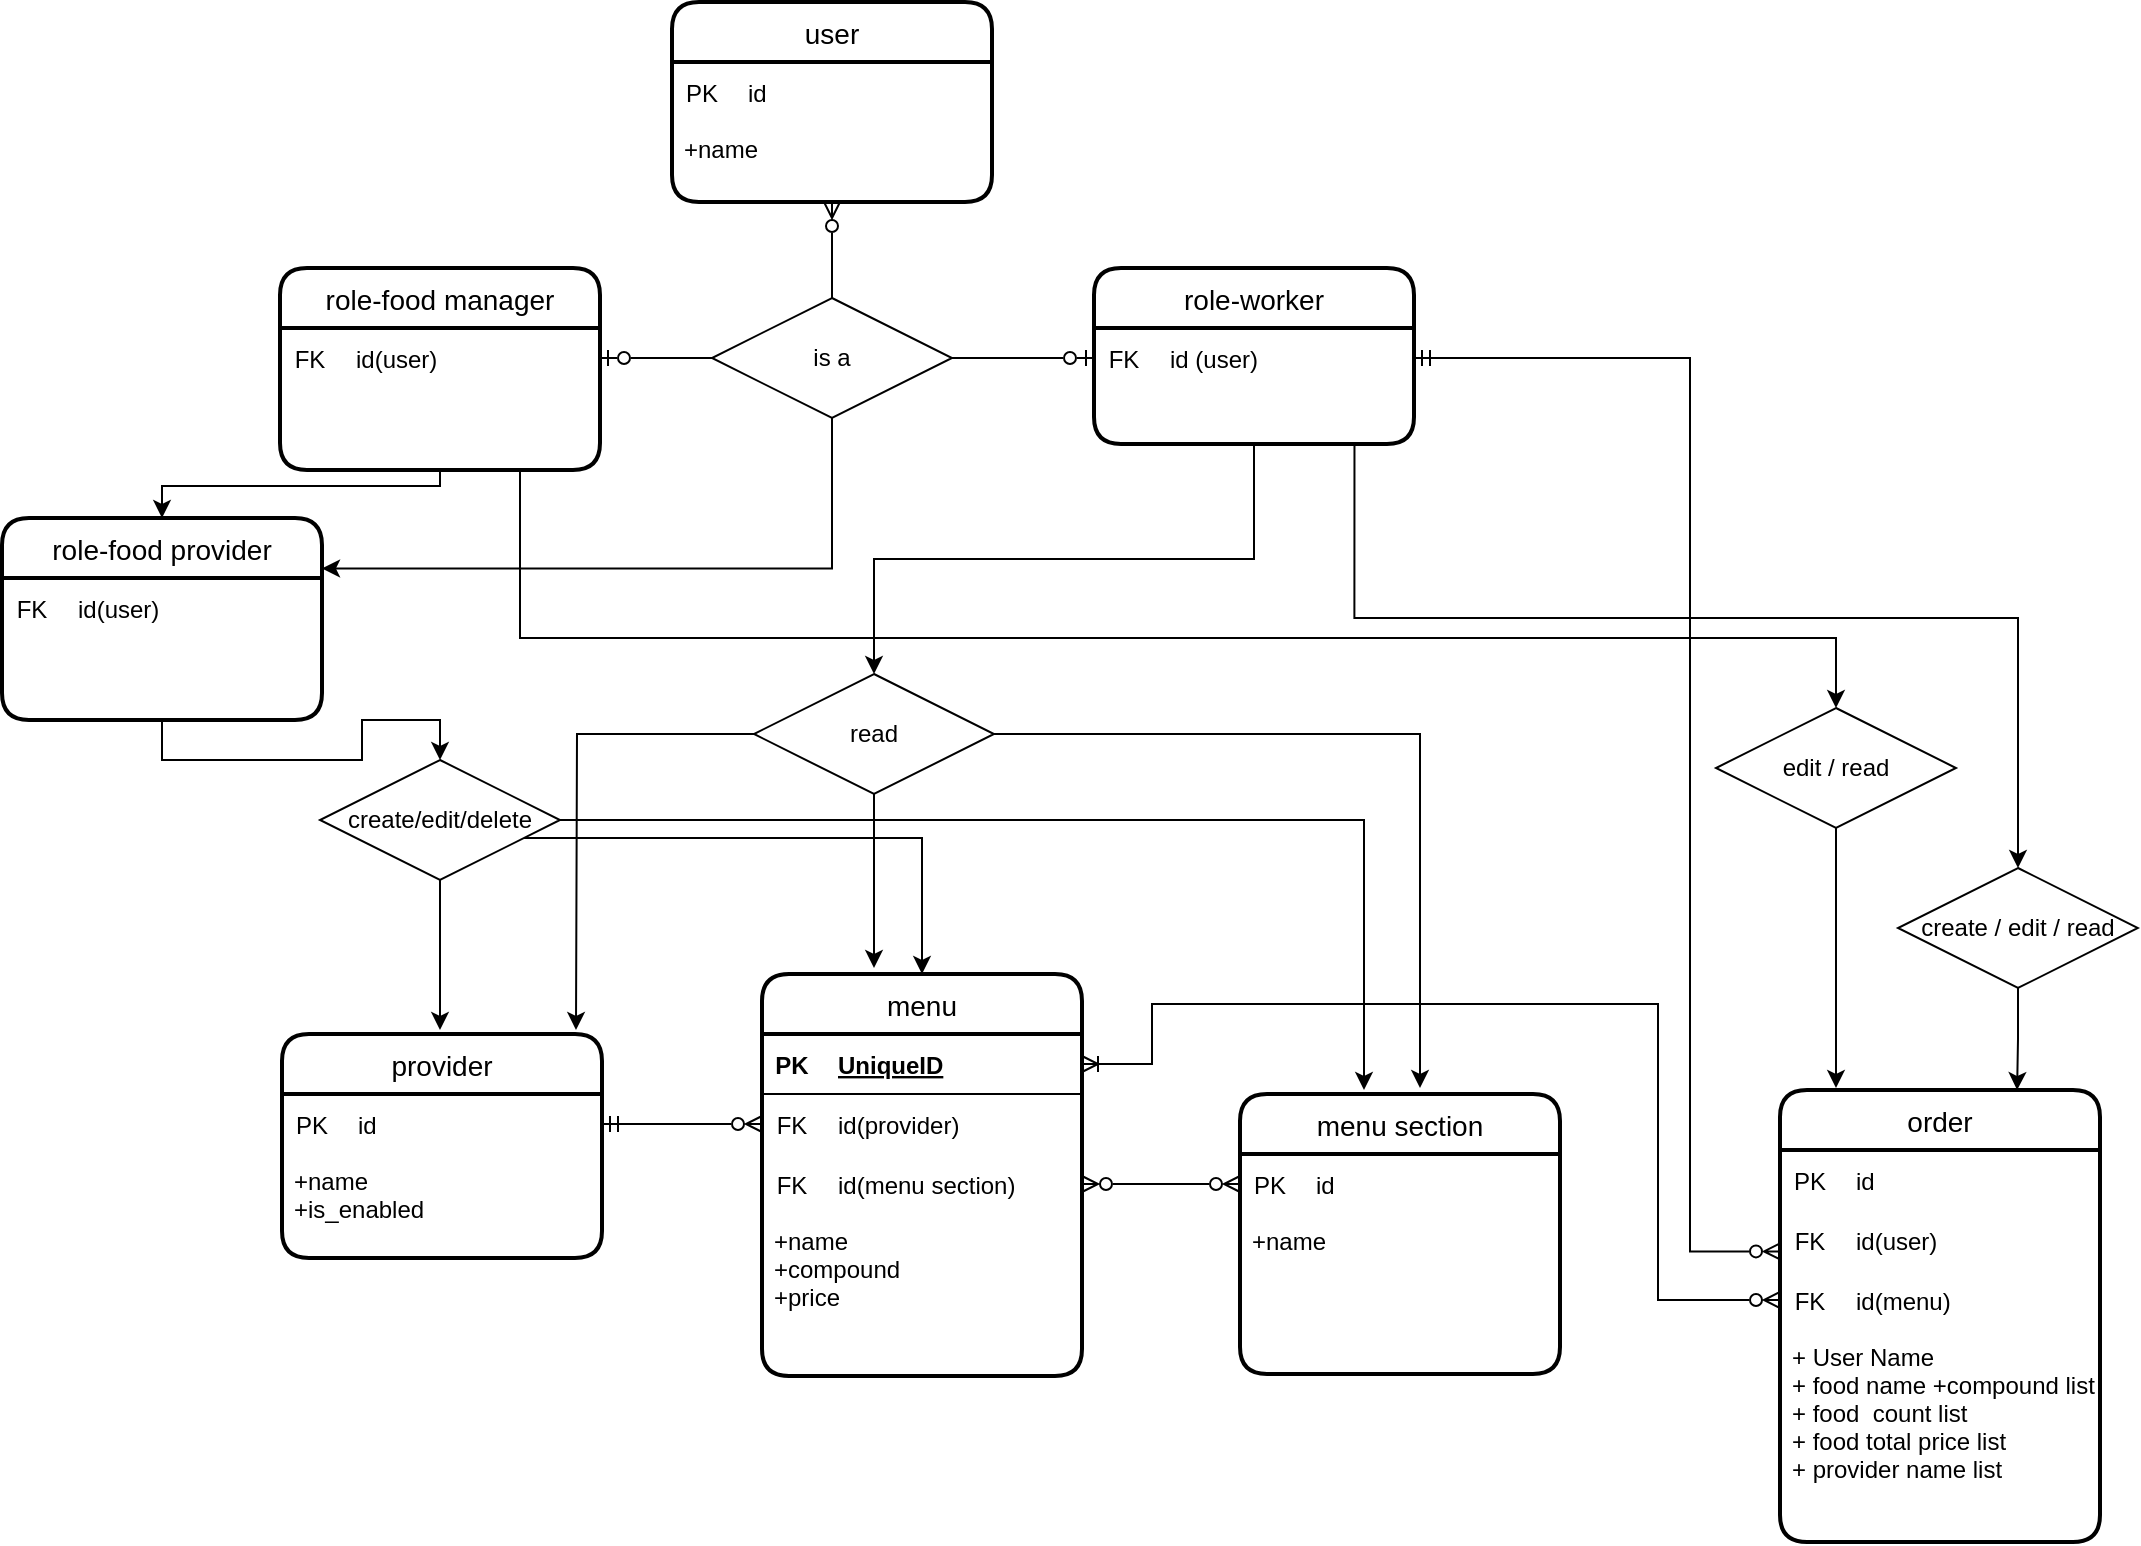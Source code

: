 <mxfile version="18.0.7" type="device" pages="2"><diagram id="kTgL36DwRjyc3EZMj9QC" name="ER-диаграмма"><mxGraphModel dx="1896" dy="777" grid="1" gridSize="1" guides="1" tooltips="1" connect="1" arrows="1" fold="1" page="1" pageScale="1" pageWidth="827" pageHeight="1169" math="0" shadow="0"><root><mxCell id="0"/><mxCell id="1" parent="0"/><mxCell id="ocjVYfCB_e3555gbpIXz-1" value="role-food manager" style="swimlane;childLayout=stackLayout;horizontal=1;startSize=30;horizontalStack=0;rounded=1;fontSize=14;fontStyle=0;strokeWidth=2;resizeParent=0;resizeLast=1;shadow=0;dashed=0;align=center;" vertex="1" parent="1"><mxGeometry x="69" y="167" width="160" height="101" as="geometry"/></mxCell><mxCell id="DS17o7PPaF6PeeNfps8q-46" value="" style="shape=table;startSize=0;container=1;collapsible=1;childLayout=tableLayout;fixedRows=1;rowLines=0;fontStyle=0;align=center;resizeLast=1;strokeColor=none;fillColor=none;collapsible=0;" vertex="1" parent="ocjVYfCB_e3555gbpIXz-1"><mxGeometry y="30" width="160" height="71" as="geometry"/></mxCell><mxCell id="DS17o7PPaF6PeeNfps8q-47" value="" style="shape=tableRow;horizontal=0;startSize=0;swimlaneHead=0;swimlaneBody=0;fillColor=none;collapsible=0;dropTarget=0;points=[[0,0.5],[1,0.5]];portConstraint=eastwest;top=0;left=0;right=0;bottom=0;" vertex="1" parent="DS17o7PPaF6PeeNfps8q-46"><mxGeometry width="160" height="30" as="geometry"/></mxCell><mxCell id="DS17o7PPaF6PeeNfps8q-48" value="FK" style="shape=partialRectangle;connectable=0;fillColor=none;top=0;left=0;bottom=0;right=0;fontStyle=0;overflow=hidden;" vertex="1" parent="DS17o7PPaF6PeeNfps8q-47"><mxGeometry width="30" height="30" as="geometry"><mxRectangle width="30" height="30" as="alternateBounds"/></mxGeometry></mxCell><mxCell id="DS17o7PPaF6PeeNfps8q-49" value="id(user)" style="shape=partialRectangle;connectable=0;fillColor=none;top=0;left=0;bottom=0;right=0;align=left;spacingLeft=6;fontStyle=0;overflow=hidden;" vertex="1" parent="DS17o7PPaF6PeeNfps8q-47"><mxGeometry x="30" width="130" height="30" as="geometry"><mxRectangle width="130" height="30" as="alternateBounds"/></mxGeometry></mxCell><mxCell id="k1TsM6K0pQ3c0yub6GZX-1" style="edgeStyle=orthogonalEdgeStyle;rounded=0;orthogonalLoop=1;jettySize=auto;html=1;exitX=0.5;exitY=1;exitDx=0;exitDy=0;startArrow=ERoneToMany;startFill=0;endArrow=ERoneToMany;endFill=0;" edge="1" parent="ocjVYfCB_e3555gbpIXz-1" source="DS17o7PPaF6PeeNfps8q-46" target="DS17o7PPaF6PeeNfps8q-46"><mxGeometry relative="1" as="geometry"/></mxCell><mxCell id="jzifA93lG0ThGA9PlRBO-1" value="provider" style="swimlane;childLayout=stackLayout;horizontal=1;startSize=30;horizontalStack=0;rounded=1;fontSize=14;fontStyle=0;strokeWidth=2;resizeParent=0;resizeLast=1;shadow=0;dashed=0;align=center;" vertex="1" parent="1"><mxGeometry x="70" y="550" width="160" height="112" as="geometry"><mxRectangle x="5" y="526" width="79" height="30" as="alternateBounds"/></mxGeometry></mxCell><mxCell id="DS17o7PPaF6PeeNfps8q-57" value="" style="shape=table;startSize=0;container=1;collapsible=1;childLayout=tableLayout;fixedRows=1;rowLines=0;fontStyle=0;align=center;resizeLast=1;strokeColor=none;fillColor=none;collapsible=0;" vertex="1" parent="jzifA93lG0ThGA9PlRBO-1"><mxGeometry y="30" width="160" height="30" as="geometry"/></mxCell><mxCell id="DS17o7PPaF6PeeNfps8q-58" value="" style="shape=tableRow;horizontal=0;startSize=0;swimlaneHead=0;swimlaneBody=0;fillColor=none;collapsible=0;dropTarget=0;points=[[0,0.5],[1,0.5]];portConstraint=eastwest;top=0;left=0;right=0;bottom=0;" vertex="1" parent="DS17o7PPaF6PeeNfps8q-57"><mxGeometry width="160" height="30" as="geometry"/></mxCell><mxCell id="DS17o7PPaF6PeeNfps8q-59" value="PK" style="shape=partialRectangle;connectable=0;fillColor=none;top=0;left=0;bottom=0;right=0;fontStyle=0;overflow=hidden;" vertex="1" parent="DS17o7PPaF6PeeNfps8q-58"><mxGeometry width="30" height="30" as="geometry"><mxRectangle width="30" height="30" as="alternateBounds"/></mxGeometry></mxCell><mxCell id="DS17o7PPaF6PeeNfps8q-60" value="id" style="shape=partialRectangle;connectable=0;fillColor=none;top=0;left=0;bottom=0;right=0;align=left;spacingLeft=6;fontStyle=0;overflow=hidden;" vertex="1" parent="DS17o7PPaF6PeeNfps8q-58"><mxGeometry x="30" width="130" height="30" as="geometry"><mxRectangle width="130" height="30" as="alternateBounds"/></mxGeometry></mxCell><mxCell id="jzifA93lG0ThGA9PlRBO-2" value="+name&#10;+is_enabled" style="align=left;strokeColor=none;fillColor=none;spacingLeft=4;fontSize=12;verticalAlign=top;resizable=0;rotatable=0;part=1;" vertex="1" parent="jzifA93lG0ThGA9PlRBO-1"><mxGeometry y="60" width="160" height="52" as="geometry"/></mxCell><mxCell id="uxyifRDOoZpc5VGaeLgm-1" value="menu" style="swimlane;childLayout=stackLayout;horizontal=1;startSize=30;horizontalStack=0;rounded=1;fontSize=14;fontStyle=0;strokeWidth=2;resizeParent=0;resizeLast=1;shadow=0;dashed=0;align=center;" vertex="1" parent="1"><mxGeometry x="310" y="520" width="160" height="201" as="geometry"><mxRectangle x="245" y="496" width="60" height="30" as="alternateBounds"/></mxGeometry></mxCell><mxCell id="XtHousZ2O06jOs6nW1Fr-1" value="" style="shape=table;startSize=0;container=1;collapsible=1;childLayout=tableLayout;fixedRows=1;rowLines=0;fontStyle=0;align=center;resizeLast=1;strokeColor=none;fillColor=none;collapsible=0;" vertex="1" parent="uxyifRDOoZpc5VGaeLgm-1"><mxGeometry y="30" width="160" height="30" as="geometry"/></mxCell><mxCell id="XtHousZ2O06jOs6nW1Fr-2" value="" style="shape=tableRow;horizontal=0;startSize=0;swimlaneHead=0;swimlaneBody=0;fillColor=none;collapsible=0;dropTarget=0;points=[[0,0.5],[1,0.5]];portConstraint=eastwest;top=0;left=0;right=0;bottom=1;" vertex="1" parent="XtHousZ2O06jOs6nW1Fr-1"><mxGeometry width="160" height="30" as="geometry"/></mxCell><mxCell id="XtHousZ2O06jOs6nW1Fr-3" value="PK" style="shape=partialRectangle;connectable=0;fillColor=none;top=0;left=0;bottom=0;right=0;fontStyle=1;overflow=hidden;" vertex="1" parent="XtHousZ2O06jOs6nW1Fr-2"><mxGeometry width="30" height="30" as="geometry"><mxRectangle width="30" height="30" as="alternateBounds"/></mxGeometry></mxCell><mxCell id="XtHousZ2O06jOs6nW1Fr-4" value="UniqueID" style="shape=partialRectangle;connectable=0;fillColor=none;top=0;left=0;bottom=0;right=0;align=left;spacingLeft=6;fontStyle=5;overflow=hidden;" vertex="1" parent="XtHousZ2O06jOs6nW1Fr-2"><mxGeometry x="30" width="130" height="30" as="geometry"><mxRectangle width="130" height="30" as="alternateBounds"/></mxGeometry></mxCell><mxCell id="DS17o7PPaF6PeeNfps8q-85" value="" style="shape=table;startSize=0;container=1;collapsible=1;childLayout=tableLayout;fixedRows=1;rowLines=0;fontStyle=0;align=center;resizeLast=1;strokeColor=none;fillColor=none;collapsible=0;" vertex="1" parent="uxyifRDOoZpc5VGaeLgm-1"><mxGeometry y="60" width="160" height="30" as="geometry"/></mxCell><mxCell id="DS17o7PPaF6PeeNfps8q-86" value="" style="shape=tableRow;horizontal=0;startSize=0;swimlaneHead=0;swimlaneBody=0;fillColor=none;collapsible=0;dropTarget=0;points=[[0,0.5],[1,0.5]];portConstraint=eastwest;top=0;left=0;right=0;bottom=0;" vertex="1" parent="DS17o7PPaF6PeeNfps8q-85"><mxGeometry width="160" height="30" as="geometry"/></mxCell><mxCell id="DS17o7PPaF6PeeNfps8q-87" value="FK" style="shape=partialRectangle;connectable=0;fillColor=none;top=0;left=0;bottom=0;right=0;fontStyle=0;overflow=hidden;" vertex="1" parent="DS17o7PPaF6PeeNfps8q-86"><mxGeometry width="30" height="30" as="geometry"><mxRectangle width="30" height="30" as="alternateBounds"/></mxGeometry></mxCell><mxCell id="DS17o7PPaF6PeeNfps8q-88" value="id(provider)" style="shape=partialRectangle;connectable=0;fillColor=none;top=0;left=0;bottom=0;right=0;align=left;spacingLeft=6;fontStyle=0;overflow=hidden;" vertex="1" parent="DS17o7PPaF6PeeNfps8q-86"><mxGeometry x="30" width="130" height="30" as="geometry"><mxRectangle width="130" height="30" as="alternateBounds"/></mxGeometry></mxCell><mxCell id="DS17o7PPaF6PeeNfps8q-122" value="" style="shape=table;startSize=0;container=1;collapsible=1;childLayout=tableLayout;fixedRows=1;rowLines=0;fontStyle=0;align=center;resizeLast=1;strokeColor=none;fillColor=none;collapsible=0;" vertex="1" parent="uxyifRDOoZpc5VGaeLgm-1"><mxGeometry y="90" width="160" height="30" as="geometry"/></mxCell><mxCell id="DS17o7PPaF6PeeNfps8q-123" value="" style="shape=tableRow;horizontal=0;startSize=0;swimlaneHead=0;swimlaneBody=0;fillColor=none;collapsible=0;dropTarget=0;points=[[0,0.5],[1,0.5]];portConstraint=eastwest;top=0;left=0;right=0;bottom=0;" vertex="1" parent="DS17o7PPaF6PeeNfps8q-122"><mxGeometry width="160" height="30" as="geometry"/></mxCell><mxCell id="DS17o7PPaF6PeeNfps8q-124" value="FK" style="shape=partialRectangle;connectable=0;fillColor=none;top=0;left=0;bottom=0;right=0;fontStyle=0;overflow=hidden;" vertex="1" parent="DS17o7PPaF6PeeNfps8q-123"><mxGeometry width="30" height="30" as="geometry"><mxRectangle width="30" height="30" as="alternateBounds"/></mxGeometry></mxCell><mxCell id="DS17o7PPaF6PeeNfps8q-125" value="id(menu section)" style="shape=partialRectangle;connectable=0;fillColor=none;top=0;left=0;bottom=0;right=0;align=left;spacingLeft=6;fontStyle=0;overflow=hidden;" vertex="1" parent="DS17o7PPaF6PeeNfps8q-123"><mxGeometry x="30" width="130" height="30" as="geometry"><mxRectangle width="130" height="30" as="alternateBounds"/></mxGeometry></mxCell><mxCell id="uxyifRDOoZpc5VGaeLgm-2" value="+name&#10;+compound&#10;+price" style="align=left;strokeColor=none;fillColor=none;spacingLeft=4;fontSize=12;verticalAlign=top;resizable=0;rotatable=0;part=1;" vertex="1" parent="uxyifRDOoZpc5VGaeLgm-1"><mxGeometry y="120" width="160" height="81" as="geometry"/></mxCell><mxCell id="_tFpnW7-DZFZW0-bOGO2-1" value="menu section" style="swimlane;childLayout=stackLayout;horizontal=1;startSize=30;horizontalStack=0;rounded=1;fontSize=14;fontStyle=0;strokeWidth=2;resizeParent=0;resizeLast=1;shadow=0;dashed=0;align=center;" vertex="1" parent="1"><mxGeometry x="549" y="580" width="160" height="140" as="geometry"/></mxCell><mxCell id="DS17o7PPaF6PeeNfps8q-99" value="" style="shape=table;startSize=0;container=1;collapsible=1;childLayout=tableLayout;fixedRows=1;rowLines=0;fontStyle=0;align=center;resizeLast=1;strokeColor=none;fillColor=none;collapsible=0;" vertex="1" parent="_tFpnW7-DZFZW0-bOGO2-1"><mxGeometry y="30" width="160" height="30" as="geometry"/></mxCell><mxCell id="DS17o7PPaF6PeeNfps8q-100" value="" style="shape=tableRow;horizontal=0;startSize=0;swimlaneHead=0;swimlaneBody=0;fillColor=none;collapsible=0;dropTarget=0;points=[[0,0.5],[1,0.5]];portConstraint=eastwest;top=0;left=0;right=0;bottom=0;" vertex="1" parent="DS17o7PPaF6PeeNfps8q-99"><mxGeometry width="160" height="30" as="geometry"/></mxCell><mxCell id="DS17o7PPaF6PeeNfps8q-101" value="PK" style="shape=partialRectangle;connectable=0;fillColor=none;top=0;left=0;bottom=0;right=0;fontStyle=0;overflow=hidden;" vertex="1" parent="DS17o7PPaF6PeeNfps8q-100"><mxGeometry width="30" height="30" as="geometry"><mxRectangle width="30" height="30" as="alternateBounds"/></mxGeometry></mxCell><mxCell id="DS17o7PPaF6PeeNfps8q-102" value="id" style="shape=partialRectangle;connectable=0;fillColor=none;top=0;left=0;bottom=0;right=0;align=left;spacingLeft=6;fontStyle=0;overflow=hidden;" vertex="1" parent="DS17o7PPaF6PeeNfps8q-100"><mxGeometry x="30" width="130" height="30" as="geometry"><mxRectangle width="130" height="30" as="alternateBounds"/></mxGeometry></mxCell><mxCell id="_tFpnW7-DZFZW0-bOGO2-2" value="+name" style="align=left;strokeColor=none;fillColor=none;spacingLeft=4;fontSize=12;verticalAlign=top;resizable=0;rotatable=0;part=1;" vertex="1" parent="_tFpnW7-DZFZW0-bOGO2-1"><mxGeometry y="60" width="160" height="80" as="geometry"/></mxCell><mxCell id="DS17o7PPaF6PeeNfps8q-1" value="user" style="swimlane;childLayout=stackLayout;horizontal=1;startSize=30;horizontalStack=0;rounded=1;fontSize=14;fontStyle=0;strokeWidth=2;resizeParent=0;resizeLast=1;shadow=0;dashed=0;align=center;" vertex="1" parent="1"><mxGeometry x="265" y="34" width="160" height="100" as="geometry"/></mxCell><mxCell id="DS17o7PPaF6PeeNfps8q-51" value="" style="shape=table;startSize=0;container=1;collapsible=1;childLayout=tableLayout;fixedRows=1;rowLines=0;fontStyle=0;align=center;resizeLast=1;strokeColor=none;fillColor=none;collapsible=0;" vertex="1" parent="DS17o7PPaF6PeeNfps8q-1"><mxGeometry y="30" width="160" height="30" as="geometry"/></mxCell><mxCell id="DS17o7PPaF6PeeNfps8q-52" value="" style="shape=tableRow;horizontal=0;startSize=0;swimlaneHead=0;swimlaneBody=0;fillColor=none;collapsible=0;dropTarget=0;points=[[0,0.5],[1,0.5]];portConstraint=eastwest;top=0;left=0;right=0;bottom=0;" vertex="1" parent="DS17o7PPaF6PeeNfps8q-51"><mxGeometry width="160" height="30" as="geometry"/></mxCell><mxCell id="DS17o7PPaF6PeeNfps8q-53" value="PK" style="shape=partialRectangle;connectable=0;fillColor=none;top=0;left=0;bottom=0;right=0;fontStyle=0;overflow=hidden;" vertex="1" parent="DS17o7PPaF6PeeNfps8q-52"><mxGeometry width="30" height="30" as="geometry"><mxRectangle width="30" height="30" as="alternateBounds"/></mxGeometry></mxCell><mxCell id="DS17o7PPaF6PeeNfps8q-54" value="id" style="shape=partialRectangle;connectable=0;fillColor=none;top=0;left=0;bottom=0;right=0;align=left;spacingLeft=6;fontStyle=0;overflow=hidden;" vertex="1" parent="DS17o7PPaF6PeeNfps8q-52"><mxGeometry x="30" width="130" height="30" as="geometry"><mxRectangle width="130" height="30" as="alternateBounds"/></mxGeometry></mxCell><mxCell id="DS17o7PPaF6PeeNfps8q-2" value="+name" style="align=left;strokeColor=none;fillColor=none;spacingLeft=4;fontSize=12;verticalAlign=top;resizable=0;rotatable=0;part=1;" vertex="1" parent="DS17o7PPaF6PeeNfps8q-1"><mxGeometry y="60" width="160" height="40" as="geometry"/></mxCell><mxCell id="DS17o7PPaF6PeeNfps8q-3" value="role-worker" style="swimlane;childLayout=stackLayout;horizontal=1;startSize=30;horizontalStack=0;rounded=1;fontSize=14;fontStyle=0;strokeWidth=2;resizeParent=0;resizeLast=1;shadow=0;dashed=0;align=center;" vertex="1" parent="1"><mxGeometry x="476" y="167" width="160" height="88" as="geometry"/></mxCell><mxCell id="DS17o7PPaF6PeeNfps8q-36" value="" style="shape=table;startSize=0;container=1;collapsible=1;childLayout=tableLayout;fixedRows=1;rowLines=0;fontStyle=0;align=center;resizeLast=1;strokeColor=none;fillColor=none;collapsible=0;" vertex="1" parent="DS17o7PPaF6PeeNfps8q-3"><mxGeometry y="30" width="160" height="58" as="geometry"/></mxCell><mxCell id="DS17o7PPaF6PeeNfps8q-37" value="" style="shape=tableRow;horizontal=0;startSize=0;swimlaneHead=0;swimlaneBody=0;fillColor=none;collapsible=0;dropTarget=0;points=[[0,0.5],[1,0.5]];portConstraint=eastwest;top=0;left=0;right=0;bottom=0;" vertex="1" parent="DS17o7PPaF6PeeNfps8q-36"><mxGeometry width="160" height="30" as="geometry"/></mxCell><mxCell id="DS17o7PPaF6PeeNfps8q-38" value="FK" style="shape=partialRectangle;connectable=0;fillColor=none;top=0;left=0;bottom=0;right=0;fontStyle=0;overflow=hidden;" vertex="1" parent="DS17o7PPaF6PeeNfps8q-37"><mxGeometry width="30" height="30" as="geometry"><mxRectangle width="30" height="30" as="alternateBounds"/></mxGeometry></mxCell><mxCell id="DS17o7PPaF6PeeNfps8q-39" value="id (user)" style="shape=partialRectangle;connectable=0;fillColor=none;top=0;left=0;bottom=0;right=0;align=left;spacingLeft=6;fontStyle=0;overflow=hidden;" vertex="1" parent="DS17o7PPaF6PeeNfps8q-37"><mxGeometry x="30" width="130" height="30" as="geometry"><mxRectangle width="130" height="30" as="alternateBounds"/></mxGeometry></mxCell><mxCell id="DS17o7PPaF6PeeNfps8q-76" style="edgeStyle=orthogonalEdgeStyle;rounded=0;orthogonalLoop=1;jettySize=auto;html=1;exitX=1;exitY=0.5;exitDx=0;exitDy=0;entryX=0;entryY=0.5;entryDx=0;entryDy=0;startArrow=none;startFill=0;endArrow=ERzeroToOne;endFill=0;" edge="1" parent="1" source="DS17o7PPaF6PeeNfps8q-74" target="DS17o7PPaF6PeeNfps8q-37"><mxGeometry relative="1" as="geometry"/></mxCell><mxCell id="DS17o7PPaF6PeeNfps8q-77" style="edgeStyle=orthogonalEdgeStyle;rounded=0;orthogonalLoop=1;jettySize=auto;html=1;exitX=0;exitY=0.5;exitDx=0;exitDy=0;entryX=1;entryY=0.5;entryDx=0;entryDy=0;startArrow=none;startFill=0;endArrow=ERzeroToOne;endFill=0;" edge="1" parent="1" source="DS17o7PPaF6PeeNfps8q-74" target="DS17o7PPaF6PeeNfps8q-47"><mxGeometry relative="1" as="geometry"/></mxCell><mxCell id="k1TsM6K0pQ3c0yub6GZX-19" style="edgeStyle=orthogonalEdgeStyle;rounded=0;orthogonalLoop=1;jettySize=auto;html=1;exitX=0.5;exitY=1;exitDx=0;exitDy=0;entryX=1;entryY=0.25;entryDx=0;entryDy=0;startArrow=none;startFill=0;endArrow=classic;endFill=1;" edge="1" parent="1" source="DS17o7PPaF6PeeNfps8q-74" target="k1TsM6K0pQ3c0yub6GZX-12"><mxGeometry relative="1" as="geometry"/></mxCell><mxCell id="DS17o7PPaF6PeeNfps8q-74" value="is a" style="shape=rhombus;perimeter=rhombusPerimeter;whiteSpace=wrap;html=1;align=center;" vertex="1" parent="1"><mxGeometry x="285" y="182" width="120" height="60" as="geometry"/></mxCell><mxCell id="DS17o7PPaF6PeeNfps8q-75" style="edgeStyle=orthogonalEdgeStyle;rounded=0;orthogonalLoop=1;jettySize=auto;html=1;exitX=0.5;exitY=1;exitDx=0;exitDy=0;entryX=0.5;entryY=0;entryDx=0;entryDy=0;startArrow=ERzeroToMany;startFill=0;endArrow=none;endFill=0;" edge="1" parent="1" source="DS17o7PPaF6PeeNfps8q-2" target="DS17o7PPaF6PeeNfps8q-74"><mxGeometry relative="1" as="geometry"/></mxCell><mxCell id="DS17o7PPaF6PeeNfps8q-94" style="edgeStyle=orthogonalEdgeStyle;rounded=0;orthogonalLoop=1;jettySize=auto;html=1;exitX=1;exitY=0.5;exitDx=0;exitDy=0;startArrow=ERmandOne;startFill=0;endArrow=ERzeroToMany;endFill=0;" edge="1" parent="1" source="DS17o7PPaF6PeeNfps8q-58" target="DS17o7PPaF6PeeNfps8q-86"><mxGeometry relative="1" as="geometry"/></mxCell><mxCell id="DS17o7PPaF6PeeNfps8q-126" style="edgeStyle=orthogonalEdgeStyle;rounded=0;orthogonalLoop=1;jettySize=auto;html=1;startArrow=ERzeroToMany;startFill=0;endArrow=ERzeroToMany;endFill=0;" edge="1" parent="1" source="DS17o7PPaF6PeeNfps8q-123" target="DS17o7PPaF6PeeNfps8q-100"><mxGeometry relative="1" as="geometry"/></mxCell><mxCell id="DS17o7PPaF6PeeNfps8q-131" style="edgeStyle=orthogonalEdgeStyle;rounded=0;orthogonalLoop=1;jettySize=auto;html=1;exitX=1;exitY=0.5;exitDx=0;exitDy=0;startArrow=none;startFill=0;endArrow=classic;endFill=1;" edge="1" parent="1" source="DS17o7PPaF6PeeNfps8q-129"><mxGeometry relative="1" as="geometry"><mxPoint x="611" y="578" as="targetPoint"/><Array as="points"><mxPoint x="611" y="443"/><mxPoint x="611" y="576"/></Array></mxGeometry></mxCell><mxCell id="DS17o7PPaF6PeeNfps8q-132" style="edgeStyle=orthogonalEdgeStyle;rounded=0;orthogonalLoop=1;jettySize=auto;html=1;exitX=0.5;exitY=1;exitDx=0;exitDy=0;startArrow=none;startFill=0;endArrow=classic;endFill=1;" edge="1" parent="1" source="DS17o7PPaF6PeeNfps8q-129"><mxGeometry relative="1" as="geometry"><mxPoint x="149" y="548" as="targetPoint"/></mxGeometry></mxCell><mxCell id="DS17o7PPaF6PeeNfps8q-133" style="edgeStyle=orthogonalEdgeStyle;rounded=0;orthogonalLoop=1;jettySize=auto;html=1;startArrow=none;startFill=0;endArrow=classic;endFill=1;" edge="1" parent="1" source="DS17o7PPaF6PeeNfps8q-129" target="uxyifRDOoZpc5VGaeLgm-1"><mxGeometry relative="1" as="geometry"><Array as="points"><mxPoint x="390" y="452"/></Array></mxGeometry></mxCell><mxCell id="DS17o7PPaF6PeeNfps8q-129" value="create/edit/delete" style="shape=rhombus;perimeter=rhombusPerimeter;whiteSpace=wrap;html=1;align=center;" vertex="1" parent="1"><mxGeometry x="89" y="413" width="120" height="60" as="geometry"/></mxCell><mxCell id="DS17o7PPaF6PeeNfps8q-130" style="edgeStyle=orthogonalEdgeStyle;rounded=0;orthogonalLoop=1;jettySize=auto;html=1;exitX=0.5;exitY=1;exitDx=0;exitDy=0;startArrow=none;startFill=0;endArrow=classic;endFill=1;" edge="1" parent="1" target="k1TsM6K0pQ3c0yub6GZX-12"><mxGeometry relative="1" as="geometry"><mxPoint x="149" y="268" as="sourcePoint"/><Array as="points"><mxPoint x="149" y="276"/><mxPoint x="10" y="276"/></Array></mxGeometry></mxCell><mxCell id="DS17o7PPaF6PeeNfps8q-136" style="edgeStyle=orthogonalEdgeStyle;rounded=0;orthogonalLoop=1;jettySize=auto;html=1;startArrow=none;startFill=0;endArrow=classic;endFill=1;" edge="1" parent="1" source="DS17o7PPaF6PeeNfps8q-134"><mxGeometry relative="1" as="geometry"><mxPoint x="217.0" y="548" as="targetPoint"/></mxGeometry></mxCell><mxCell id="DS17o7PPaF6PeeNfps8q-139" style="edgeStyle=orthogonalEdgeStyle;rounded=0;orthogonalLoop=1;jettySize=auto;html=1;exitX=1;exitY=0.5;exitDx=0;exitDy=0;startArrow=none;startFill=0;endArrow=classic;endFill=1;" edge="1" parent="1" source="DS17o7PPaF6PeeNfps8q-134"><mxGeometry relative="1" as="geometry"><mxPoint x="639" y="577" as="targetPoint"/><Array as="points"><mxPoint x="639" y="400"/></Array></mxGeometry></mxCell><mxCell id="DS17o7PPaF6PeeNfps8q-147" style="edgeStyle=orthogonalEdgeStyle;rounded=0;orthogonalLoop=1;jettySize=auto;html=1;exitX=0.5;exitY=1;exitDx=0;exitDy=0;startArrow=none;startFill=0;endArrow=classic;endFill=1;" edge="1" parent="1" source="DS17o7PPaF6PeeNfps8q-134"><mxGeometry relative="1" as="geometry"><mxPoint x="366" y="517" as="targetPoint"/></mxGeometry></mxCell><mxCell id="DS17o7PPaF6PeeNfps8q-134" value="read" style="shape=rhombus;perimeter=rhombusPerimeter;whiteSpace=wrap;html=1;align=center;" vertex="1" parent="1"><mxGeometry x="306" y="370" width="120" height="60" as="geometry"/></mxCell><mxCell id="DS17o7PPaF6PeeNfps8q-138" style="edgeStyle=orthogonalEdgeStyle;rounded=0;orthogonalLoop=1;jettySize=auto;html=1;exitX=0.5;exitY=1;exitDx=0;exitDy=0;entryX=0.5;entryY=0;entryDx=0;entryDy=0;startArrow=none;startFill=0;endArrow=classic;endFill=1;" edge="1" parent="1" source="DS17o7PPaF6PeeNfps8q-36" target="DS17o7PPaF6PeeNfps8q-134"><mxGeometry relative="1" as="geometry"/></mxCell><mxCell id="DS17o7PPaF6PeeNfps8q-140" value="order" style="swimlane;childLayout=stackLayout;horizontal=1;startSize=30;horizontalStack=0;rounded=1;fontSize=14;fontStyle=0;strokeWidth=2;resizeParent=0;resizeLast=1;shadow=0;dashed=0;align=center;" vertex="1" parent="1"><mxGeometry x="819" y="578" width="160" height="226" as="geometry"/></mxCell><mxCell id="DS17o7PPaF6PeeNfps8q-160" value="" style="shape=table;startSize=0;container=1;collapsible=1;childLayout=tableLayout;fixedRows=1;rowLines=0;fontStyle=0;align=center;resizeLast=1;strokeColor=none;fillColor=none;collapsible=0;" vertex="1" parent="DS17o7PPaF6PeeNfps8q-140"><mxGeometry y="30" width="160" height="30" as="geometry"/></mxCell><mxCell id="DS17o7PPaF6PeeNfps8q-161" value="" style="shape=tableRow;horizontal=0;startSize=0;swimlaneHead=0;swimlaneBody=0;fillColor=none;collapsible=0;dropTarget=0;points=[[0,0.5],[1,0.5]];portConstraint=eastwest;top=0;left=0;right=0;bottom=0;" vertex="1" parent="DS17o7PPaF6PeeNfps8q-160"><mxGeometry width="160" height="30" as="geometry"/></mxCell><mxCell id="DS17o7PPaF6PeeNfps8q-162" value="PK" style="shape=partialRectangle;connectable=0;fillColor=none;top=0;left=0;bottom=0;right=0;fontStyle=0;overflow=hidden;" vertex="1" parent="DS17o7PPaF6PeeNfps8q-161"><mxGeometry width="30" height="30" as="geometry"><mxRectangle width="30" height="30" as="alternateBounds"/></mxGeometry></mxCell><mxCell id="DS17o7PPaF6PeeNfps8q-163" value="id" style="shape=partialRectangle;connectable=0;fillColor=none;top=0;left=0;bottom=0;right=0;align=left;spacingLeft=6;fontStyle=0;overflow=hidden;" vertex="1" parent="DS17o7PPaF6PeeNfps8q-161"><mxGeometry x="30" width="130" height="30" as="geometry"><mxRectangle width="130" height="30" as="alternateBounds"/></mxGeometry></mxCell><mxCell id="DS17o7PPaF6PeeNfps8q-156" value="" style="shape=table;startSize=0;container=1;collapsible=1;childLayout=tableLayout;fixedRows=1;rowLines=0;fontStyle=0;align=center;resizeLast=1;strokeColor=none;fillColor=none;collapsible=0;" vertex="1" parent="DS17o7PPaF6PeeNfps8q-140"><mxGeometry y="60" width="160" height="30" as="geometry"/></mxCell><mxCell id="DS17o7PPaF6PeeNfps8q-157" value="" style="shape=tableRow;horizontal=0;startSize=0;swimlaneHead=0;swimlaneBody=0;fillColor=none;collapsible=0;dropTarget=0;points=[[0,0.5],[1,0.5]];portConstraint=eastwest;top=0;left=0;right=0;bottom=0;" vertex="1" parent="DS17o7PPaF6PeeNfps8q-156"><mxGeometry width="160" height="30" as="geometry"/></mxCell><mxCell id="DS17o7PPaF6PeeNfps8q-158" value="FK" style="shape=partialRectangle;connectable=0;fillColor=none;top=0;left=0;bottom=0;right=0;fontStyle=0;overflow=hidden;" vertex="1" parent="DS17o7PPaF6PeeNfps8q-157"><mxGeometry width="30" height="30" as="geometry"><mxRectangle width="30" height="30" as="alternateBounds"/></mxGeometry></mxCell><mxCell id="DS17o7PPaF6PeeNfps8q-159" value="id(user)" style="shape=partialRectangle;connectable=0;fillColor=none;top=0;left=0;bottom=0;right=0;align=left;spacingLeft=6;fontStyle=0;overflow=hidden;" vertex="1" parent="DS17o7PPaF6PeeNfps8q-157"><mxGeometry x="30" width="130" height="30" as="geometry"><mxRectangle width="130" height="30" as="alternateBounds"/></mxGeometry></mxCell><mxCell id="DS17o7PPaF6PeeNfps8q-152" value="" style="shape=table;startSize=0;container=1;collapsible=1;childLayout=tableLayout;fixedRows=1;rowLines=0;fontStyle=0;align=center;resizeLast=1;strokeColor=none;fillColor=none;collapsible=0;" vertex="1" parent="DS17o7PPaF6PeeNfps8q-140"><mxGeometry y="90" width="160" height="30" as="geometry"/></mxCell><mxCell id="DS17o7PPaF6PeeNfps8q-153" value="" style="shape=tableRow;horizontal=0;startSize=0;swimlaneHead=0;swimlaneBody=0;fillColor=none;collapsible=0;dropTarget=0;points=[[0,0.5],[1,0.5]];portConstraint=eastwest;top=0;left=0;right=0;bottom=0;" vertex="1" parent="DS17o7PPaF6PeeNfps8q-152"><mxGeometry width="160" height="30" as="geometry"/></mxCell><mxCell id="DS17o7PPaF6PeeNfps8q-154" value="FK" style="shape=partialRectangle;connectable=0;fillColor=none;top=0;left=0;bottom=0;right=0;fontStyle=0;overflow=hidden;" vertex="1" parent="DS17o7PPaF6PeeNfps8q-153"><mxGeometry width="30" height="30" as="geometry"><mxRectangle width="30" height="30" as="alternateBounds"/></mxGeometry></mxCell><mxCell id="DS17o7PPaF6PeeNfps8q-155" value="id(menu)" style="shape=partialRectangle;connectable=0;fillColor=none;top=0;left=0;bottom=0;right=0;align=left;spacingLeft=6;fontStyle=0;overflow=hidden;" vertex="1" parent="DS17o7PPaF6PeeNfps8q-153"><mxGeometry x="30" width="130" height="30" as="geometry"><mxRectangle width="130" height="30" as="alternateBounds"/></mxGeometry></mxCell><mxCell id="DS17o7PPaF6PeeNfps8q-141" value="+ User Name&#10;+ food name +compound list &#10;+ food  count list&#10;+ food total price list &#10;+ provider name list " style="align=left;strokeColor=none;fillColor=none;spacingLeft=4;fontSize=12;verticalAlign=top;resizable=0;rotatable=0;part=1;" vertex="1" parent="DS17o7PPaF6PeeNfps8q-140"><mxGeometry y="120" width="160" height="106" as="geometry"/></mxCell><mxCell id="DS17o7PPaF6PeeNfps8q-144" style="edgeStyle=orthogonalEdgeStyle;rounded=0;orthogonalLoop=1;jettySize=auto;html=1;startArrow=none;startFill=0;endArrow=classic;endFill=1;entryX=0.741;entryY=0;entryDx=0;entryDy=0;entryPerimeter=0;" edge="1" parent="1" source="DS17o7PPaF6PeeNfps8q-143" target="DS17o7PPaF6PeeNfps8q-140"><mxGeometry relative="1" as="geometry"/></mxCell><mxCell id="DS17o7PPaF6PeeNfps8q-143" value="create / edit / read" style="shape=rhombus;perimeter=rhombusPerimeter;whiteSpace=wrap;html=1;align=center;" vertex="1" parent="1"><mxGeometry x="878" y="467" width="120" height="60" as="geometry"/></mxCell><mxCell id="DS17o7PPaF6PeeNfps8q-145" style="edgeStyle=orthogonalEdgeStyle;rounded=0;orthogonalLoop=1;jettySize=auto;html=1;startArrow=none;startFill=0;endArrow=classic;endFill=1;exitX=0.814;exitY=0.995;exitDx=0;exitDy=0;exitPerimeter=0;entryX=0.5;entryY=0;entryDx=0;entryDy=0;" edge="1" parent="1" source="DS17o7PPaF6PeeNfps8q-36" target="DS17o7PPaF6PeeNfps8q-143"><mxGeometry relative="1" as="geometry"><mxPoint x="772" y="235" as="targetPoint"/><Array as="points"><mxPoint x="606" y="342"/><mxPoint x="938" y="342"/></Array></mxGeometry></mxCell><mxCell id="DS17o7PPaF6PeeNfps8q-146" style="edgeStyle=orthogonalEdgeStyle;rounded=0;orthogonalLoop=1;jettySize=auto;html=1;exitX=0.75;exitY=1;exitDx=0;exitDy=0;startArrow=none;startFill=0;endArrow=classic;endFill=1;entryX=0.5;entryY=0;entryDx=0;entryDy=0;" edge="1" parent="1" target="NhV_jrWq16eSD-C57Vft-1"><mxGeometry relative="1" as="geometry"><mxPoint x="189.0" y="268" as="sourcePoint"/><mxPoint x="938" y="467" as="targetPoint"/><Array as="points"><mxPoint x="189" y="352"/><mxPoint x="847" y="352"/></Array></mxGeometry></mxCell><mxCell id="DS17o7PPaF6PeeNfps8q-164" style="edgeStyle=orthogonalEdgeStyle;rounded=0;orthogonalLoop=1;jettySize=auto;html=1;entryX=0;entryY=0.69;entryDx=0;entryDy=0;entryPerimeter=0;startArrow=ERmandOne;startFill=0;endArrow=ERzeroToMany;endFill=0;" edge="1" parent="1" source="DS17o7PPaF6PeeNfps8q-37" target="DS17o7PPaF6PeeNfps8q-157"><mxGeometry relative="1" as="geometry"><Array as="points"><mxPoint x="774" y="212"/><mxPoint x="774" y="659"/></Array></mxGeometry></mxCell><mxCell id="NhV_jrWq16eSD-C57Vft-2" style="edgeStyle=orthogonalEdgeStyle;rounded=0;orthogonalLoop=1;jettySize=auto;html=1;startArrow=none;startFill=0;endArrow=classic;endFill=1;" edge="1" parent="1" source="NhV_jrWq16eSD-C57Vft-1"><mxGeometry relative="1" as="geometry"><mxPoint x="847" y="577" as="targetPoint"/></mxGeometry></mxCell><mxCell id="NhV_jrWq16eSD-C57Vft-1" value="edit / read" style="shape=rhombus;perimeter=rhombusPerimeter;whiteSpace=wrap;html=1;align=center;" vertex="1" parent="1"><mxGeometry x="787" y="387" width="120" height="60" as="geometry"/></mxCell><mxCell id="XtHousZ2O06jOs6nW1Fr-6" style="edgeStyle=orthogonalEdgeStyle;rounded=0;orthogonalLoop=1;jettySize=auto;html=1;entryX=0;entryY=0.5;entryDx=0;entryDy=0;startArrow=ERoneToMany;startFill=0;endArrow=ERzeroToMany;endFill=0;exitX=1;exitY=0.5;exitDx=0;exitDy=0;" edge="1" parent="1" source="XtHousZ2O06jOs6nW1Fr-2" target="DS17o7PPaF6PeeNfps8q-153"><mxGeometry relative="1" as="geometry"><Array as="points"><mxPoint x="505" y="565"/><mxPoint x="505" y="535"/><mxPoint x="758" y="535"/><mxPoint x="758" y="683"/></Array></mxGeometry></mxCell><mxCell id="k1TsM6K0pQ3c0yub6GZX-12" value="role-food provider" style="swimlane;childLayout=stackLayout;horizontal=1;startSize=30;horizontalStack=0;rounded=1;fontSize=14;fontStyle=0;strokeWidth=2;resizeParent=0;resizeLast=1;shadow=0;dashed=0;align=center;" vertex="1" parent="1"><mxGeometry x="-70" y="292" width="160" height="101" as="geometry"/></mxCell><mxCell id="k1TsM6K0pQ3c0yub6GZX-13" value="" style="shape=table;startSize=0;container=1;collapsible=1;childLayout=tableLayout;fixedRows=1;rowLines=0;fontStyle=0;align=center;resizeLast=1;strokeColor=none;fillColor=none;collapsible=0;" vertex="1" parent="k1TsM6K0pQ3c0yub6GZX-12"><mxGeometry y="30" width="160" height="71" as="geometry"/></mxCell><mxCell id="k1TsM6K0pQ3c0yub6GZX-14" value="" style="shape=tableRow;horizontal=0;startSize=0;swimlaneHead=0;swimlaneBody=0;fillColor=none;collapsible=0;dropTarget=0;points=[[0,0.5],[1,0.5]];portConstraint=eastwest;top=0;left=0;right=0;bottom=0;" vertex="1" parent="k1TsM6K0pQ3c0yub6GZX-13"><mxGeometry width="160" height="30" as="geometry"/></mxCell><mxCell id="k1TsM6K0pQ3c0yub6GZX-15" value="FK" style="shape=partialRectangle;connectable=0;fillColor=none;top=0;left=0;bottom=0;right=0;fontStyle=0;overflow=hidden;" vertex="1" parent="k1TsM6K0pQ3c0yub6GZX-14"><mxGeometry width="30" height="30" as="geometry"><mxRectangle width="30" height="30" as="alternateBounds"/></mxGeometry></mxCell><mxCell id="k1TsM6K0pQ3c0yub6GZX-16" value="id(user)" style="shape=partialRectangle;connectable=0;fillColor=none;top=0;left=0;bottom=0;right=0;align=left;spacingLeft=6;fontStyle=0;overflow=hidden;" vertex="1" parent="k1TsM6K0pQ3c0yub6GZX-14"><mxGeometry x="30" width="130" height="30" as="geometry"><mxRectangle width="130" height="30" as="alternateBounds"/></mxGeometry></mxCell><mxCell id="k1TsM6K0pQ3c0yub6GZX-17" style="edgeStyle=orthogonalEdgeStyle;rounded=0;orthogonalLoop=1;jettySize=auto;html=1;exitX=0.5;exitY=1;exitDx=0;exitDy=0;startArrow=ERoneToMany;startFill=0;endArrow=ERoneToMany;endFill=0;" edge="1" parent="k1TsM6K0pQ3c0yub6GZX-12" source="k1TsM6K0pQ3c0yub6GZX-13" target="k1TsM6K0pQ3c0yub6GZX-13"><mxGeometry relative="1" as="geometry"/></mxCell><mxCell id="k1TsM6K0pQ3c0yub6GZX-18" style="edgeStyle=orthogonalEdgeStyle;rounded=0;orthogonalLoop=1;jettySize=auto;html=1;entryX=0.5;entryY=0;entryDx=0;entryDy=0;startArrow=none;startFill=0;endArrow=classic;endFill=1;exitX=0.5;exitY=1;exitDx=0;exitDy=0;" edge="1" parent="1" source="k1TsM6K0pQ3c0yub6GZX-13" target="DS17o7PPaF6PeeNfps8q-129"><mxGeometry relative="1" as="geometry"/></mxCell></root></mxGraphModel></diagram><diagram id="767_2J-T8w1PAfQj8HOm" name="Таблицы"><mxGraphModel dx="324" dy="837" grid="1" gridSize="10" guides="1" tooltips="1" connect="1" arrows="1" fold="1" page="1" pageScale="1" pageWidth="827" pageHeight="1169" math="0" shadow="0"><root><mxCell id="0"/><mxCell id="1" parent="0"/><mxCell id="Q6oM4S143-YQ-oyhmOMT-1" value="users" style="shape=table;startSize=30;container=1;collapsible=1;childLayout=tableLayout;fixedRows=1;rowLines=0;fontStyle=1;align=center;resizeLast=1;" vertex="1" parent="1"><mxGeometry x="860" y="40" width="180" height="130" as="geometry"/></mxCell><mxCell id="Q6oM4S143-YQ-oyhmOMT-2" value="" style="shape=tableRow;horizontal=0;startSize=0;swimlaneHead=0;swimlaneBody=0;fillColor=none;collapsible=0;dropTarget=0;points=[[0,0.5],[1,0.5]];portConstraint=eastwest;top=0;left=0;right=0;bottom=1;" vertex="1" parent="Q6oM4S143-YQ-oyhmOMT-1"><mxGeometry y="30" width="180" height="30" as="geometry"/></mxCell><mxCell id="Q6oM4S143-YQ-oyhmOMT-3" value="PK" style="shape=partialRectangle;connectable=0;fillColor=none;top=0;left=0;bottom=0;right=0;fontStyle=1;overflow=hidden;" vertex="1" parent="Q6oM4S143-YQ-oyhmOMT-2"><mxGeometry width="30" height="30" as="geometry"><mxRectangle width="30" height="30" as="alternateBounds"/></mxGeometry></mxCell><mxCell id="Q6oM4S143-YQ-oyhmOMT-4" value="id" style="shape=partialRectangle;connectable=0;fillColor=none;top=0;left=0;bottom=0;right=0;align=left;spacingLeft=6;fontStyle=5;overflow=hidden;" vertex="1" parent="Q6oM4S143-YQ-oyhmOMT-2"><mxGeometry x="30" width="150" height="30" as="geometry"><mxRectangle width="150" height="30" as="alternateBounds"/></mxGeometry></mxCell><mxCell id="Q6oM4S143-YQ-oyhmOMT-5" value="" style="shape=tableRow;horizontal=0;startSize=0;swimlaneHead=0;swimlaneBody=0;fillColor=none;collapsible=0;dropTarget=0;points=[[0,0.5],[1,0.5]];portConstraint=eastwest;top=0;left=0;right=0;bottom=0;" vertex="1" parent="Q6oM4S143-YQ-oyhmOMT-1"><mxGeometry y="60" width="180" height="30" as="geometry"/></mxCell><mxCell id="Q6oM4S143-YQ-oyhmOMT-6" value="" style="shape=partialRectangle;connectable=0;fillColor=none;top=0;left=0;bottom=0;right=0;editable=1;overflow=hidden;" vertex="1" parent="Q6oM4S143-YQ-oyhmOMT-5"><mxGeometry width="30" height="30" as="geometry"><mxRectangle width="30" height="30" as="alternateBounds"/></mxGeometry></mxCell><mxCell id="Q6oM4S143-YQ-oyhmOMT-7" value="name" style="shape=partialRectangle;connectable=0;fillColor=none;top=0;left=0;bottom=0;right=0;align=left;spacingLeft=6;overflow=hidden;" vertex="1" parent="Q6oM4S143-YQ-oyhmOMT-5"><mxGeometry x="30" width="150" height="30" as="geometry"><mxRectangle width="150" height="30" as="alternateBounds"/></mxGeometry></mxCell><mxCell id="Q6oM4S143-YQ-oyhmOMT-11" value="" style="shape=tableRow;horizontal=0;startSize=0;swimlaneHead=0;swimlaneBody=0;fillColor=none;collapsible=0;dropTarget=0;points=[[0,0.5],[1,0.5]];portConstraint=eastwest;top=0;left=0;right=0;bottom=0;" vertex="1" parent="Q6oM4S143-YQ-oyhmOMT-1"><mxGeometry y="90" width="180" height="30" as="geometry"/></mxCell><mxCell id="Q6oM4S143-YQ-oyhmOMT-12" value="" style="shape=partialRectangle;connectable=0;fillColor=none;top=0;left=0;bottom=0;right=0;editable=1;overflow=hidden;" vertex="1" parent="Q6oM4S143-YQ-oyhmOMT-11"><mxGeometry width="30" height="30" as="geometry"><mxRectangle width="30" height="30" as="alternateBounds"/></mxGeometry></mxCell><mxCell id="Q6oM4S143-YQ-oyhmOMT-13" value="" style="shape=partialRectangle;connectable=0;fillColor=none;top=0;left=0;bottom=0;right=0;align=left;spacingLeft=6;overflow=hidden;" vertex="1" parent="Q6oM4S143-YQ-oyhmOMT-11"><mxGeometry x="30" width="150" height="30" as="geometry"><mxRectangle width="150" height="30" as="alternateBounds"/></mxGeometry></mxCell><mxCell id="Q6oM4S143-YQ-oyhmOMT-14" value="food_providers" style="shape=table;startSize=30;container=1;collapsible=1;childLayout=tableLayout;fixedRows=1;rowLines=0;fontStyle=1;align=center;resizeLast=1;" vertex="1" parent="1"><mxGeometry x="860" y="240" width="180" height="130" as="geometry"/></mxCell><mxCell id="Q6oM4S143-YQ-oyhmOMT-15" value="" style="shape=tableRow;horizontal=0;startSize=0;swimlaneHead=0;swimlaneBody=0;fillColor=none;collapsible=0;dropTarget=0;points=[[0,0.5],[1,0.5]];portConstraint=eastwest;top=0;left=0;right=0;bottom=1;" vertex="1" parent="Q6oM4S143-YQ-oyhmOMT-14"><mxGeometry y="30" width="180" height="30" as="geometry"/></mxCell><mxCell id="Q6oM4S143-YQ-oyhmOMT-16" value="PK" style="shape=partialRectangle;connectable=0;fillColor=none;top=0;left=0;bottom=0;right=0;fontStyle=1;overflow=hidden;" vertex="1" parent="Q6oM4S143-YQ-oyhmOMT-15"><mxGeometry width="30" height="30" as="geometry"><mxRectangle width="30" height="30" as="alternateBounds"/></mxGeometry></mxCell><mxCell id="Q6oM4S143-YQ-oyhmOMT-17" value="id" style="shape=partialRectangle;connectable=0;fillColor=none;top=0;left=0;bottom=0;right=0;align=left;spacingLeft=6;fontStyle=5;overflow=hidden;" vertex="1" parent="Q6oM4S143-YQ-oyhmOMT-15"><mxGeometry x="30" width="150" height="30" as="geometry"><mxRectangle width="150" height="30" as="alternateBounds"/></mxGeometry></mxCell><mxCell id="Q6oM4S143-YQ-oyhmOMT-18" value="" style="shape=tableRow;horizontal=0;startSize=0;swimlaneHead=0;swimlaneBody=0;fillColor=none;collapsible=0;dropTarget=0;points=[[0,0.5],[1,0.5]];portConstraint=eastwest;top=0;left=0;right=0;bottom=0;" vertex="1" parent="Q6oM4S143-YQ-oyhmOMT-14"><mxGeometry y="60" width="180" height="30" as="geometry"/></mxCell><mxCell id="Q6oM4S143-YQ-oyhmOMT-19" value="" style="shape=partialRectangle;connectable=0;fillColor=none;top=0;left=0;bottom=0;right=0;editable=1;overflow=hidden;" vertex="1" parent="Q6oM4S143-YQ-oyhmOMT-18"><mxGeometry width="30" height="30" as="geometry"><mxRectangle width="30" height="30" as="alternateBounds"/></mxGeometry></mxCell><mxCell id="Q6oM4S143-YQ-oyhmOMT-20" value="name" style="shape=partialRectangle;connectable=0;fillColor=none;top=0;left=0;bottom=0;right=0;align=left;spacingLeft=6;overflow=hidden;" vertex="1" parent="Q6oM4S143-YQ-oyhmOMT-18"><mxGeometry x="30" width="150" height="30" as="geometry"><mxRectangle width="150" height="30" as="alternateBounds"/></mxGeometry></mxCell><mxCell id="Q6oM4S143-YQ-oyhmOMT-21" value="" style="shape=tableRow;horizontal=0;startSize=0;swimlaneHead=0;swimlaneBody=0;fillColor=none;collapsible=0;dropTarget=0;points=[[0,0.5],[1,0.5]];portConstraint=eastwest;top=0;left=0;right=0;bottom=0;" vertex="1" parent="Q6oM4S143-YQ-oyhmOMT-14"><mxGeometry y="90" width="180" height="30" as="geometry"/></mxCell><mxCell id="Q6oM4S143-YQ-oyhmOMT-22" value="" style="shape=partialRectangle;connectable=0;fillColor=none;top=0;left=0;bottom=0;right=0;editable=1;overflow=hidden;" vertex="1" parent="Q6oM4S143-YQ-oyhmOMT-21"><mxGeometry width="30" height="30" as="geometry"><mxRectangle width="30" height="30" as="alternateBounds"/></mxGeometry></mxCell><mxCell id="Q6oM4S143-YQ-oyhmOMT-23" value="is_enabled" style="shape=partialRectangle;connectable=0;fillColor=none;top=0;left=0;bottom=0;right=0;align=left;spacingLeft=6;overflow=hidden;" vertex="1" parent="Q6oM4S143-YQ-oyhmOMT-21"><mxGeometry x="30" width="150" height="30" as="geometry"><mxRectangle width="150" height="30" as="alternateBounds"/></mxGeometry></mxCell><mxCell id="Q6oM4S143-YQ-oyhmOMT-37" value="sections" style="shape=table;startSize=30;container=1;collapsible=1;childLayout=tableLayout;fixedRows=1;rowLines=0;fontStyle=1;align=center;resizeLast=1;" vertex="1" parent="1"><mxGeometry x="860" y="430" width="180" height="100" as="geometry"><mxRectangle x="1000" y="220" width="80" height="30" as="alternateBounds"/></mxGeometry></mxCell><mxCell id="Q6oM4S143-YQ-oyhmOMT-38" value="" style="shape=tableRow;horizontal=0;startSize=0;swimlaneHead=0;swimlaneBody=0;fillColor=none;collapsible=0;dropTarget=0;points=[[0,0.5],[1,0.5]];portConstraint=eastwest;top=0;left=0;right=0;bottom=1;" vertex="1" parent="Q6oM4S143-YQ-oyhmOMT-37"><mxGeometry y="30" width="180" height="30" as="geometry"/></mxCell><mxCell id="Q6oM4S143-YQ-oyhmOMT-39" value="PK" style="shape=partialRectangle;connectable=0;fillColor=none;top=0;left=0;bottom=0;right=0;fontStyle=1;overflow=hidden;" vertex="1" parent="Q6oM4S143-YQ-oyhmOMT-38"><mxGeometry width="30" height="30" as="geometry"><mxRectangle width="30" height="30" as="alternateBounds"/></mxGeometry></mxCell><mxCell id="Q6oM4S143-YQ-oyhmOMT-40" value="id" style="shape=partialRectangle;connectable=0;fillColor=none;top=0;left=0;bottom=0;right=0;align=left;spacingLeft=6;fontStyle=5;overflow=hidden;" vertex="1" parent="Q6oM4S143-YQ-oyhmOMT-38"><mxGeometry x="30" width="150" height="30" as="geometry"><mxRectangle width="150" height="30" as="alternateBounds"/></mxGeometry></mxCell><mxCell id="Q6oM4S143-YQ-oyhmOMT-44" value="" style="shape=tableRow;horizontal=0;startSize=0;swimlaneHead=0;swimlaneBody=0;fillColor=none;collapsible=0;dropTarget=0;points=[[0,0.5],[1,0.5]];portConstraint=eastwest;top=0;left=0;right=0;bottom=0;" vertex="1" parent="Q6oM4S143-YQ-oyhmOMT-37"><mxGeometry y="60" width="180" height="30" as="geometry"/></mxCell><mxCell id="Q6oM4S143-YQ-oyhmOMT-45" value="" style="shape=partialRectangle;connectable=0;fillColor=none;top=0;left=0;bottom=0;right=0;editable=1;overflow=hidden;" vertex="1" parent="Q6oM4S143-YQ-oyhmOMT-44"><mxGeometry width="30" height="30" as="geometry"><mxRectangle width="30" height="30" as="alternateBounds"/></mxGeometry></mxCell><mxCell id="Q6oM4S143-YQ-oyhmOMT-46" value="name" style="shape=partialRectangle;connectable=0;fillColor=none;top=0;left=0;bottom=0;right=0;align=left;spacingLeft=6;overflow=hidden;" vertex="1" parent="Q6oM4S143-YQ-oyhmOMT-44"><mxGeometry x="30" width="150" height="30" as="geometry"><mxRectangle width="150" height="30" as="alternateBounds"/></mxGeometry></mxCell><mxCell id="Q6oM4S143-YQ-oyhmOMT-50" value="food_menu" style="shape=table;startSize=30;container=1;collapsible=1;childLayout=tableLayout;fixedRows=1;rowLines=0;fontStyle=1;align=center;resizeLast=1;" vertex="1" parent="1"><mxGeometry x="1190" y="210" width="180" height="190" as="geometry"><mxRectangle x="1320" y="280" width="70" height="30" as="alternateBounds"/></mxGeometry></mxCell><mxCell id="Q6oM4S143-YQ-oyhmOMT-51" value="" style="shape=tableRow;horizontal=0;startSize=0;swimlaneHead=0;swimlaneBody=0;fillColor=none;collapsible=0;dropTarget=0;points=[[0,0.5],[1,0.5]];portConstraint=eastwest;top=0;left=0;right=0;bottom=1;" vertex="1" parent="Q6oM4S143-YQ-oyhmOMT-50"><mxGeometry y="30" width="180" height="30" as="geometry"/></mxCell><mxCell id="Q6oM4S143-YQ-oyhmOMT-52" value="PK" style="shape=partialRectangle;connectable=0;fillColor=none;top=0;left=0;bottom=0;right=0;fontStyle=1;overflow=hidden;" vertex="1" parent="Q6oM4S143-YQ-oyhmOMT-51"><mxGeometry width="30" height="30" as="geometry"><mxRectangle width="30" height="30" as="alternateBounds"/></mxGeometry></mxCell><mxCell id="Q6oM4S143-YQ-oyhmOMT-53" value="id" style="shape=partialRectangle;connectable=0;fillColor=none;top=0;left=0;bottom=0;right=0;align=left;spacingLeft=6;fontStyle=5;overflow=hidden;" vertex="1" parent="Q6oM4S143-YQ-oyhmOMT-51"><mxGeometry x="30" width="150" height="30" as="geometry"><mxRectangle width="150" height="30" as="alternateBounds"/></mxGeometry></mxCell><mxCell id="irAnj73hbEhX1E8CXNHI-1" value="" style="shape=tableRow;horizontal=0;startSize=0;swimlaneHead=0;swimlaneBody=0;fillColor=none;collapsible=0;dropTarget=0;points=[[0,0.5],[1,0.5]];portConstraint=eastwest;top=0;left=0;right=0;bottom=0;" vertex="1" parent="Q6oM4S143-YQ-oyhmOMT-50"><mxGeometry y="60" width="180" height="30" as="geometry"/></mxCell><mxCell id="irAnj73hbEhX1E8CXNHI-2" value="FK" style="shape=partialRectangle;connectable=0;fillColor=none;top=0;left=0;bottom=0;right=0;fontStyle=0;overflow=hidden;" vertex="1" parent="irAnj73hbEhX1E8CXNHI-1"><mxGeometry width="30" height="30" as="geometry"><mxRectangle width="30" height="30" as="alternateBounds"/></mxGeometry></mxCell><mxCell id="irAnj73hbEhX1E8CXNHI-3" value="provider_id" style="shape=partialRectangle;connectable=0;fillColor=none;top=0;left=0;bottom=0;right=0;align=left;spacingLeft=6;fontStyle=0;overflow=hidden;" vertex="1" parent="irAnj73hbEhX1E8CXNHI-1"><mxGeometry x="30" width="150" height="30" as="geometry"><mxRectangle width="150" height="30" as="alternateBounds"/></mxGeometry></mxCell><mxCell id="Q6oM4S143-YQ-oyhmOMT-57" value="" style="shape=tableRow;horizontal=0;startSize=0;swimlaneHead=0;swimlaneBody=0;fillColor=none;collapsible=0;dropTarget=0;points=[[0,0.5],[1,0.5]];portConstraint=eastwest;top=0;left=0;right=0;bottom=0;" vertex="1" parent="Q6oM4S143-YQ-oyhmOMT-50"><mxGeometry y="90" width="180" height="30" as="geometry"/></mxCell><mxCell id="Q6oM4S143-YQ-oyhmOMT-58" value="" style="shape=partialRectangle;connectable=0;fillColor=none;top=0;left=0;bottom=0;right=0;editable=1;overflow=hidden;" vertex="1" parent="Q6oM4S143-YQ-oyhmOMT-57"><mxGeometry width="30" height="30" as="geometry"><mxRectangle width="30" height="30" as="alternateBounds"/></mxGeometry></mxCell><mxCell id="Q6oM4S143-YQ-oyhmOMT-59" value="name" style="shape=partialRectangle;connectable=0;fillColor=none;top=0;left=0;bottom=0;right=0;align=left;spacingLeft=6;overflow=hidden;" vertex="1" parent="Q6oM4S143-YQ-oyhmOMT-57"><mxGeometry x="30" width="150" height="30" as="geometry"><mxRectangle width="150" height="30" as="alternateBounds"/></mxGeometry></mxCell><mxCell id="Q6oM4S143-YQ-oyhmOMT-60" value="" style="shape=tableRow;horizontal=0;startSize=0;swimlaneHead=0;swimlaneBody=0;fillColor=none;collapsible=0;dropTarget=0;points=[[0,0.5],[1,0.5]];portConstraint=eastwest;top=0;left=0;right=0;bottom=0;" vertex="1" parent="Q6oM4S143-YQ-oyhmOMT-50"><mxGeometry y="120" width="180" height="30" as="geometry"/></mxCell><mxCell id="Q6oM4S143-YQ-oyhmOMT-61" value="" style="shape=partialRectangle;connectable=0;fillColor=none;top=0;left=0;bottom=0;right=0;editable=1;overflow=hidden;" vertex="1" parent="Q6oM4S143-YQ-oyhmOMT-60"><mxGeometry width="30" height="30" as="geometry"><mxRectangle width="30" height="30" as="alternateBounds"/></mxGeometry></mxCell><mxCell id="Q6oM4S143-YQ-oyhmOMT-62" value="compound" style="shape=partialRectangle;connectable=0;fillColor=none;top=0;left=0;bottom=0;right=0;align=left;spacingLeft=6;overflow=hidden;" vertex="1" parent="Q6oM4S143-YQ-oyhmOMT-60"><mxGeometry x="30" width="150" height="30" as="geometry"><mxRectangle width="150" height="30" as="alternateBounds"/></mxGeometry></mxCell><mxCell id="Q6oM4S143-YQ-oyhmOMT-69" value="" style="shape=tableRow;horizontal=0;startSize=0;swimlaneHead=0;swimlaneBody=0;fillColor=none;collapsible=0;dropTarget=0;points=[[0,0.5],[1,0.5]];portConstraint=eastwest;top=0;left=0;right=0;bottom=0;" vertex="1" parent="Q6oM4S143-YQ-oyhmOMT-50"><mxGeometry y="150" width="180" height="30" as="geometry"/></mxCell><mxCell id="Q6oM4S143-YQ-oyhmOMT-70" value="" style="shape=partialRectangle;connectable=0;fillColor=none;top=0;left=0;bottom=0;right=0;editable=1;overflow=hidden;" vertex="1" parent="Q6oM4S143-YQ-oyhmOMT-69"><mxGeometry width="30" height="30" as="geometry"><mxRectangle width="30" height="30" as="alternateBounds"/></mxGeometry></mxCell><mxCell id="Q6oM4S143-YQ-oyhmOMT-71" value="price" style="shape=partialRectangle;connectable=0;fillColor=none;top=0;left=0;bottom=0;right=0;align=left;spacingLeft=6;overflow=hidden;" vertex="1" parent="Q6oM4S143-YQ-oyhmOMT-69"><mxGeometry x="30" width="150" height="30" as="geometry"><mxRectangle width="150" height="30" as="alternateBounds"/></mxGeometry></mxCell><mxCell id="Q6oM4S143-YQ-oyhmOMT-72" value="orders" style="shape=table;startSize=30;container=1;collapsible=1;childLayout=tableLayout;fixedRows=1;rowLines=0;fontStyle=1;align=center;resizeLast=1;" vertex="1" parent="1"><mxGeometry x="1760" y="210" width="180" height="160" as="geometry"><mxRectangle x="925" y="420" width="70" height="30" as="alternateBounds"/></mxGeometry></mxCell><mxCell id="Q6oM4S143-YQ-oyhmOMT-73" value="" style="shape=tableRow;horizontal=0;startSize=0;swimlaneHead=0;swimlaneBody=0;fillColor=none;collapsible=0;dropTarget=0;points=[[0,0.5],[1,0.5]];portConstraint=eastwest;top=0;left=0;right=0;bottom=1;" vertex="1" parent="Q6oM4S143-YQ-oyhmOMT-72"><mxGeometry y="30" width="180" height="30" as="geometry"/></mxCell><mxCell id="Q6oM4S143-YQ-oyhmOMT-74" value="PK" style="shape=partialRectangle;connectable=0;fillColor=none;top=0;left=0;bottom=0;right=0;fontStyle=1;overflow=hidden;" vertex="1" parent="Q6oM4S143-YQ-oyhmOMT-73"><mxGeometry width="30" height="30" as="geometry"><mxRectangle width="30" height="30" as="alternateBounds"/></mxGeometry></mxCell><mxCell id="Q6oM4S143-YQ-oyhmOMT-75" value="id" style="shape=partialRectangle;connectable=0;fillColor=none;top=0;left=0;bottom=0;right=0;align=left;spacingLeft=6;fontStyle=5;overflow=hidden;" vertex="1" parent="Q6oM4S143-YQ-oyhmOMT-73"><mxGeometry x="30" width="150" height="30" as="geometry"><mxRectangle width="150" height="30" as="alternateBounds"/></mxGeometry></mxCell><mxCell id="hPFua_kw6MTLqpSThoMe-3" value="" style="shape=tableRow;horizontal=0;startSize=0;swimlaneHead=0;swimlaneBody=0;fillColor=none;collapsible=0;dropTarget=0;points=[[0,0.5],[1,0.5]];portConstraint=eastwest;top=0;left=0;right=0;bottom=0;" vertex="1" parent="Q6oM4S143-YQ-oyhmOMT-72"><mxGeometry y="60" width="180" height="30" as="geometry"/></mxCell><mxCell id="hPFua_kw6MTLqpSThoMe-4" value="FK" style="shape=partialRectangle;connectable=0;fillColor=none;top=0;left=0;bottom=0;right=0;fontStyle=0;overflow=hidden;" vertex="1" parent="hPFua_kw6MTLqpSThoMe-3"><mxGeometry width="30" height="30" as="geometry"><mxRectangle width="30" height="30" as="alternateBounds"/></mxGeometry></mxCell><mxCell id="hPFua_kw6MTLqpSThoMe-5" value="user_id" style="shape=partialRectangle;connectable=0;fillColor=none;top=0;left=0;bottom=0;right=0;align=left;spacingLeft=6;fontStyle=0;overflow=hidden;" vertex="1" parent="hPFua_kw6MTLqpSThoMe-3"><mxGeometry x="30" width="150" height="30" as="geometry"><mxRectangle width="150" height="30" as="alternateBounds"/></mxGeometry></mxCell><mxCell id="32xmdGrv9zw-EvW_rHjD-24" value="" style="shape=tableRow;horizontal=0;startSize=0;swimlaneHead=0;swimlaneBody=0;fillColor=none;collapsible=0;dropTarget=0;points=[[0,0.5],[1,0.5]];portConstraint=eastwest;top=0;left=0;right=0;bottom=0;" vertex="1" parent="Q6oM4S143-YQ-oyhmOMT-72"><mxGeometry y="90" width="180" height="30" as="geometry"/></mxCell><mxCell id="32xmdGrv9zw-EvW_rHjD-25" value="UK" style="shape=partialRectangle;connectable=0;fillColor=none;top=0;left=0;bottom=0;right=0;editable=1;overflow=hidden;" vertex="1" parent="32xmdGrv9zw-EvW_rHjD-24"><mxGeometry width="30" height="30" as="geometry"><mxRectangle width="30" height="30" as="alternateBounds"/></mxGeometry></mxCell><mxCell id="32xmdGrv9zw-EvW_rHjD-26" value="order number" style="shape=partialRectangle;connectable=0;fillColor=none;top=0;left=0;bottom=0;right=0;align=left;spacingLeft=6;overflow=hidden;" vertex="1" parent="32xmdGrv9zw-EvW_rHjD-24"><mxGeometry x="30" width="150" height="30" as="geometry"><mxRectangle width="150" height="30" as="alternateBounds"/></mxGeometry></mxCell><mxCell id="Q6oM4S143-YQ-oyhmOMT-76" value="" style="shape=tableRow;horizontal=0;startSize=0;swimlaneHead=0;swimlaneBody=0;fillColor=none;collapsible=0;dropTarget=0;points=[[0,0.5],[1,0.5]];portConstraint=eastwest;top=0;left=0;right=0;bottom=0;" vertex="1" parent="Q6oM4S143-YQ-oyhmOMT-72"><mxGeometry y="120" width="180" height="30" as="geometry"/></mxCell><mxCell id="Q6oM4S143-YQ-oyhmOMT-77" value="" style="shape=partialRectangle;connectable=0;fillColor=none;top=0;left=0;bottom=0;right=0;editable=1;overflow=hidden;" vertex="1" parent="Q6oM4S143-YQ-oyhmOMT-76"><mxGeometry width="30" height="30" as="geometry"><mxRectangle width="30" height="30" as="alternateBounds"/></mxGeometry></mxCell><mxCell id="Q6oM4S143-YQ-oyhmOMT-78" value="user_name" style="shape=partialRectangle;connectable=0;fillColor=none;top=0;left=0;bottom=0;right=0;align=left;spacingLeft=6;overflow=hidden;" vertex="1" parent="Q6oM4S143-YQ-oyhmOMT-76"><mxGeometry x="30" width="150" height="30" as="geometry"><mxRectangle width="150" height="30" as="alternateBounds"/></mxGeometry></mxCell><mxCell id="u-vlhWPkwrjm9fIZsb50-5" style="edgeStyle=orthogonalEdgeStyle;rounded=0;orthogonalLoop=1;jettySize=auto;html=1;startArrow=ERmandOne;startFill=0;endArrow=ERzeroToMany;endFill=0;" edge="1" parent="1" source="Q6oM4S143-YQ-oyhmOMT-15" target="irAnj73hbEhX1E8CXNHI-1"><mxGeometry relative="1" as="geometry"/></mxCell><mxCell id="u-vlhWPkwrjm9fIZsb50-6" value="bind_menu_section" style="shape=table;startSize=30;container=1;collapsible=1;childLayout=tableLayout;fixedRows=1;rowLines=0;fontStyle=1;align=center;resizeLast=1;" vertex="1" parent="1"><mxGeometry x="1130" y="460" width="180" height="100" as="geometry"/></mxCell><mxCell id="u-vlhWPkwrjm9fIZsb50-26" value="" style="shape=tableRow;horizontal=0;startSize=0;swimlaneHead=0;swimlaneBody=0;fillColor=none;collapsible=0;dropTarget=0;points=[[0,0.5],[1,0.5]];portConstraint=eastwest;top=0;left=0;right=0;bottom=0;" vertex="1" parent="u-vlhWPkwrjm9fIZsb50-6"><mxGeometry y="30" width="180" height="30" as="geometry"/></mxCell><mxCell id="u-vlhWPkwrjm9fIZsb50-27" value="FK" style="shape=partialRectangle;connectable=0;fillColor=none;top=0;left=0;bottom=0;right=0;fontStyle=0;overflow=hidden;" vertex="1" parent="u-vlhWPkwrjm9fIZsb50-26"><mxGeometry width="30" height="30" as="geometry"><mxRectangle width="30" height="30" as="alternateBounds"/></mxGeometry></mxCell><mxCell id="u-vlhWPkwrjm9fIZsb50-28" value="section_id" style="shape=partialRectangle;connectable=0;fillColor=none;top=0;left=0;bottom=0;right=0;align=left;spacingLeft=6;fontStyle=0;overflow=hidden;" vertex="1" parent="u-vlhWPkwrjm9fIZsb50-26"><mxGeometry x="30" width="150" height="30" as="geometry"><mxRectangle width="150" height="30" as="alternateBounds"/></mxGeometry></mxCell><mxCell id="u-vlhWPkwrjm9fIZsb50-19" value="" style="shape=tableRow;horizontal=0;startSize=0;swimlaneHead=0;swimlaneBody=0;fillColor=none;collapsible=0;dropTarget=0;points=[[0,0.5],[1,0.5]];portConstraint=eastwest;top=0;left=0;right=0;bottom=0;" vertex="1" parent="u-vlhWPkwrjm9fIZsb50-6"><mxGeometry y="60" width="180" height="30" as="geometry"/></mxCell><mxCell id="u-vlhWPkwrjm9fIZsb50-20" value="FK" style="shape=partialRectangle;connectable=0;fillColor=none;top=0;left=0;bottom=0;right=0;fontStyle=0;overflow=hidden;" vertex="1" parent="u-vlhWPkwrjm9fIZsb50-19"><mxGeometry width="30" height="30" as="geometry"><mxRectangle width="30" height="30" as="alternateBounds"/></mxGeometry></mxCell><mxCell id="u-vlhWPkwrjm9fIZsb50-21" value="menu_id" style="shape=partialRectangle;connectable=0;fillColor=none;top=0;left=0;bottom=0;right=0;align=left;spacingLeft=6;fontStyle=0;overflow=hidden;" vertex="1" parent="u-vlhWPkwrjm9fIZsb50-19"><mxGeometry x="30" width="150" height="30" as="geometry"><mxRectangle width="150" height="30" as="alternateBounds"/></mxGeometry></mxCell><mxCell id="u-vlhWPkwrjm9fIZsb50-29" style="edgeStyle=orthogonalEdgeStyle;rounded=0;orthogonalLoop=1;jettySize=auto;html=1;entryX=0;entryY=0.5;entryDx=0;entryDy=0;startArrow=ERzeroToMany;startFill=0;endArrow=ERzeroToMany;endFill=0;" edge="1" parent="1" source="Q6oM4S143-YQ-oyhmOMT-38" target="u-vlhWPkwrjm9fIZsb50-26"><mxGeometry relative="1" as="geometry"/></mxCell><mxCell id="u-vlhWPkwrjm9fIZsb50-30" style="edgeStyle=orthogonalEdgeStyle;rounded=0;orthogonalLoop=1;jettySize=auto;html=1;entryX=1.004;entryY=0.792;entryDx=0;entryDy=0;startArrow=ERzeroToMany;startFill=0;endArrow=ERzeroToMany;endFill=0;entryPerimeter=0;" edge="1" parent="1" source="u-vlhWPkwrjm9fIZsb50-19" target="Q6oM4S143-YQ-oyhmOMT-51"><mxGeometry relative="1" as="geometry"/></mxCell><mxCell id="hPFua_kw6MTLqpSThoMe-12" style="edgeStyle=orthogonalEdgeStyle;rounded=0;orthogonalLoop=1;jettySize=auto;html=1;exitX=1;exitY=0.5;exitDx=0;exitDy=0;entryX=0;entryY=0.5;entryDx=0;entryDy=0;startArrow=ERmandOne;startFill=0;endArrow=ERzeroToMany;endFill=0;" edge="1" parent="1" source="Q6oM4S143-YQ-oyhmOMT-2" target="hPFua_kw6MTLqpSThoMe-3"><mxGeometry relative="1" as="geometry"><mxPoint x="1340" y="85.0" as="sourcePoint"/><Array as="points"><mxPoint x="1410" y="85"/><mxPoint x="1410" y="285"/></Array></mxGeometry></mxCell><mxCell id="32xmdGrv9zw-EvW_rHjD-1" value="bind_order_menu" style="shape=table;startSize=30;container=1;collapsible=1;childLayout=tableLayout;fixedRows=1;rowLines=0;fontStyle=1;align=center;resizeLast=1;" vertex="1" parent="1"><mxGeometry x="1480" y="340" width="180" height="220" as="geometry"/></mxCell><mxCell id="32xmdGrv9zw-EvW_rHjD-15" value="" style="shape=tableRow;horizontal=0;startSize=0;swimlaneHead=0;swimlaneBody=0;fillColor=none;collapsible=0;dropTarget=0;points=[[0,0.5],[1,0.5]];portConstraint=eastwest;top=0;left=0;right=0;bottom=0;" vertex="1" parent="32xmdGrv9zw-EvW_rHjD-1"><mxGeometry y="30" width="180" height="30" as="geometry"/></mxCell><mxCell id="32xmdGrv9zw-EvW_rHjD-16" value="FK" style="shape=partialRectangle;connectable=0;fillColor=none;top=0;left=0;bottom=0;right=0;fontStyle=0;overflow=hidden;" vertex="1" parent="32xmdGrv9zw-EvW_rHjD-15"><mxGeometry width="30" height="30" as="geometry"><mxRectangle width="30" height="30" as="alternateBounds"/></mxGeometry></mxCell><mxCell id="32xmdGrv9zw-EvW_rHjD-17" value="order_id" style="shape=partialRectangle;connectable=0;fillColor=none;top=0;left=0;bottom=0;right=0;align=left;spacingLeft=6;fontStyle=0;overflow=hidden;" vertex="1" parent="32xmdGrv9zw-EvW_rHjD-15"><mxGeometry x="30" width="150" height="30" as="geometry"><mxRectangle width="150" height="30" as="alternateBounds"/></mxGeometry></mxCell><mxCell id="32xmdGrv9zw-EvW_rHjD-18" value="" style="shape=tableRow;horizontal=0;startSize=0;swimlaneHead=0;swimlaneBody=0;fillColor=none;collapsible=0;dropTarget=0;points=[[0,0.5],[1,0.5]];portConstraint=eastwest;top=0;left=0;right=0;bottom=0;" vertex="1" parent="32xmdGrv9zw-EvW_rHjD-1"><mxGeometry y="60" width="180" height="30" as="geometry"/></mxCell><mxCell id="32xmdGrv9zw-EvW_rHjD-19" value="FK" style="shape=partialRectangle;connectable=0;fillColor=none;top=0;left=0;bottom=0;right=0;fontStyle=0;overflow=hidden;" vertex="1" parent="32xmdGrv9zw-EvW_rHjD-18"><mxGeometry width="30" height="30" as="geometry"><mxRectangle width="30" height="30" as="alternateBounds"/></mxGeometry></mxCell><mxCell id="32xmdGrv9zw-EvW_rHjD-20" value="food_id" style="shape=partialRectangle;connectable=0;fillColor=none;top=0;left=0;bottom=0;right=0;align=left;spacingLeft=6;fontStyle=0;overflow=hidden;" vertex="1" parent="32xmdGrv9zw-EvW_rHjD-18"><mxGeometry x="30" width="150" height="30" as="geometry"><mxRectangle width="150" height="30" as="alternateBounds"/></mxGeometry></mxCell><mxCell id="32xmdGrv9zw-EvW_rHjD-5" value="" style="shape=tableRow;horizontal=0;startSize=0;swimlaneHead=0;swimlaneBody=0;fillColor=none;collapsible=0;dropTarget=0;points=[[0,0.5],[1,0.5]];portConstraint=eastwest;top=0;left=0;right=0;bottom=0;" vertex="1" parent="32xmdGrv9zw-EvW_rHjD-1"><mxGeometry y="90" width="180" height="30" as="geometry"/></mxCell><mxCell id="32xmdGrv9zw-EvW_rHjD-6" value="" style="shape=partialRectangle;connectable=0;fillColor=none;top=0;left=0;bottom=0;right=0;editable=1;overflow=hidden;" vertex="1" parent="32xmdGrv9zw-EvW_rHjD-5"><mxGeometry width="30" height="30" as="geometry"><mxRectangle width="30" height="30" as="alternateBounds"/></mxGeometry></mxCell><mxCell id="32xmdGrv9zw-EvW_rHjD-7" value="food_name" style="shape=partialRectangle;connectable=0;fillColor=none;top=0;left=0;bottom=0;right=0;align=left;spacingLeft=6;overflow=hidden;" vertex="1" parent="32xmdGrv9zw-EvW_rHjD-5"><mxGeometry x="30" width="150" height="30" as="geometry"><mxRectangle width="150" height="30" as="alternateBounds"/></mxGeometry></mxCell><mxCell id="32xmdGrv9zw-EvW_rHjD-8" value="" style="shape=tableRow;horizontal=0;startSize=0;swimlaneHead=0;swimlaneBody=0;fillColor=none;collapsible=0;dropTarget=0;points=[[0,0.5],[1,0.5]];portConstraint=eastwest;top=0;left=0;right=0;bottom=0;" vertex="1" parent="32xmdGrv9zw-EvW_rHjD-1"><mxGeometry y="120" width="180" height="30" as="geometry"/></mxCell><mxCell id="32xmdGrv9zw-EvW_rHjD-9" value="" style="shape=partialRectangle;connectable=0;fillColor=none;top=0;left=0;bottom=0;right=0;editable=1;overflow=hidden;" vertex="1" parent="32xmdGrv9zw-EvW_rHjD-8"><mxGeometry width="30" height="30" as="geometry"><mxRectangle width="30" height="30" as="alternateBounds"/></mxGeometry></mxCell><mxCell id="32xmdGrv9zw-EvW_rHjD-10" value="food_compaund" style="shape=partialRectangle;connectable=0;fillColor=none;top=0;left=0;bottom=0;right=0;align=left;spacingLeft=6;overflow=hidden;" vertex="1" parent="32xmdGrv9zw-EvW_rHjD-8"><mxGeometry x="30" width="150" height="30" as="geometry"><mxRectangle width="150" height="30" as="alternateBounds"/></mxGeometry></mxCell><mxCell id="32xmdGrv9zw-EvW_rHjD-21" value="" style="shape=tableRow;horizontal=0;startSize=0;swimlaneHead=0;swimlaneBody=0;fillColor=none;collapsible=0;dropTarget=0;points=[[0,0.5],[1,0.5]];portConstraint=eastwest;top=0;left=0;right=0;bottom=0;" vertex="1" parent="32xmdGrv9zw-EvW_rHjD-1"><mxGeometry y="150" width="180" height="30" as="geometry"/></mxCell><mxCell id="32xmdGrv9zw-EvW_rHjD-22" value="" style="shape=partialRectangle;connectable=0;fillColor=none;top=0;left=0;bottom=0;right=0;editable=1;overflow=hidden;" vertex="1" parent="32xmdGrv9zw-EvW_rHjD-21"><mxGeometry width="30" height="30" as="geometry"><mxRectangle width="30" height="30" as="alternateBounds"/></mxGeometry></mxCell><mxCell id="32xmdGrv9zw-EvW_rHjD-23" value="food_price" style="shape=partialRectangle;connectable=0;fillColor=none;top=0;left=0;bottom=0;right=0;align=left;spacingLeft=6;overflow=hidden;" vertex="1" parent="32xmdGrv9zw-EvW_rHjD-21"><mxGeometry x="30" width="150" height="30" as="geometry"><mxRectangle width="150" height="30" as="alternateBounds"/></mxGeometry></mxCell><mxCell id="32xmdGrv9zw-EvW_rHjD-11" value="" style="shape=tableRow;horizontal=0;startSize=0;swimlaneHead=0;swimlaneBody=0;fillColor=none;collapsible=0;dropTarget=0;points=[[0,0.5],[1,0.5]];portConstraint=eastwest;top=0;left=0;right=0;bottom=0;" vertex="1" parent="32xmdGrv9zw-EvW_rHjD-1"><mxGeometry y="180" width="180" height="30" as="geometry"/></mxCell><mxCell id="32xmdGrv9zw-EvW_rHjD-12" value="" style="shape=partialRectangle;connectable=0;fillColor=none;top=0;left=0;bottom=0;right=0;editable=1;overflow=hidden;" vertex="1" parent="32xmdGrv9zw-EvW_rHjD-11"><mxGeometry width="30" height="30" as="geometry"><mxRectangle width="30" height="30" as="alternateBounds"/></mxGeometry></mxCell><mxCell id="32xmdGrv9zw-EvW_rHjD-13" value="count" style="shape=partialRectangle;connectable=0;fillColor=none;top=0;left=0;bottom=0;right=0;align=left;spacingLeft=6;overflow=hidden;" vertex="1" parent="32xmdGrv9zw-EvW_rHjD-11"><mxGeometry x="30" width="150" height="30" as="geometry"><mxRectangle width="150" height="30" as="alternateBounds"/></mxGeometry></mxCell><mxCell id="32xmdGrv9zw-EvW_rHjD-30" style="edgeStyle=orthogonalEdgeStyle;rounded=0;orthogonalLoop=1;jettySize=auto;html=1;startArrow=ERoneToMany;startFill=0;endArrow=ERzeroToMany;endFill=0;" edge="1" parent="1" source="Q6oM4S143-YQ-oyhmOMT-51" target="32xmdGrv9zw-EvW_rHjD-18"><mxGeometry relative="1" as="geometry"><Array as="points"><mxPoint x="1400" y="255"/><mxPoint x="1400" y="415"/></Array></mxGeometry></mxCell><mxCell id="32xmdGrv9zw-EvW_rHjD-31" style="edgeStyle=orthogonalEdgeStyle;rounded=0;orthogonalLoop=1;jettySize=auto;html=1;startArrow=ERoneToMany;startFill=0;endArrow=ERoneToMany;endFill=0;" edge="1" parent="1" source="32xmdGrv9zw-EvW_rHjD-15" target="Q6oM4S143-YQ-oyhmOMT-73"><mxGeometry relative="1" as="geometry"/></mxCell></root></mxGraphModel></diagram></mxfile>